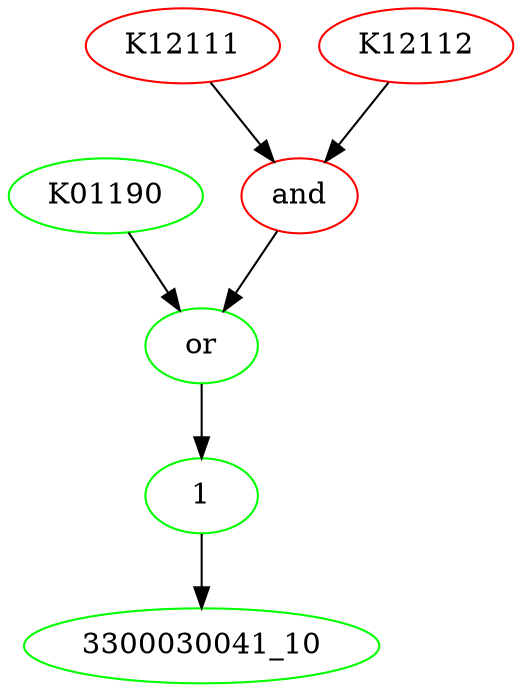 strict digraph {
	"3300030041_10" [label="3300030041_10" color=green]
	"3300030041_10-1[0]" [label=1 color=green]
	"3300030041_10-1[0]" -> "3300030041_10"
	"3300030041_10-1[0]-or[0]" [label=or color=green]
	"3300030041_10-1[0]-or[0]" -> "3300030041_10-1[0]"
	"3300030041_10-1[0]-or[0]-K01190[0]" [label=K01190 color=green]
	"3300030041_10-1[0]-or[0]-K01190[0]" -> "3300030041_10-1[0]-or[0]"
	"3300030041_10-1[0]-or[0]-and[1]" [label=and color=red]
	"3300030041_10-1[0]-or[0]-and[1]" -> "3300030041_10-1[0]-or[0]"
	"3300030041_10-1[0]-or[0]-and[1]-K12111[0]" [label=K12111 color=red]
	"3300030041_10-1[0]-or[0]-and[1]-K12111[0]" -> "3300030041_10-1[0]-or[0]-and[1]"
	"3300030041_10-1[0]-or[0]-and[1]-K12112[1]" [label=K12112 color=red]
	"3300030041_10-1[0]-or[0]-and[1]-K12112[1]" -> "3300030041_10-1[0]-or[0]-and[1]"
}
